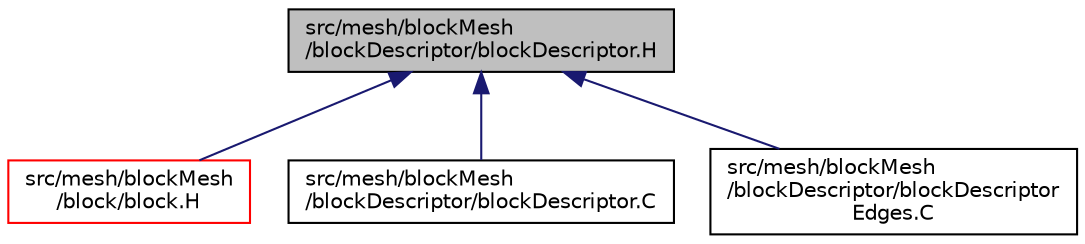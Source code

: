 digraph "src/mesh/blockMesh/blockDescriptor/blockDescriptor.H"
{
  bgcolor="transparent";
  edge [fontname="Helvetica",fontsize="10",labelfontname="Helvetica",labelfontsize="10"];
  node [fontname="Helvetica",fontsize="10",shape=record];
  Node175 [label="src/mesh/blockMesh\l/blockDescriptor/blockDescriptor.H",height=0.2,width=0.4,color="black", fillcolor="grey75", style="filled", fontcolor="black"];
  Node175 -> Node176 [dir="back",color="midnightblue",fontsize="10",style="solid",fontname="Helvetica"];
  Node176 [label="src/mesh/blockMesh\l/block/block.H",height=0.2,width=0.4,color="red",URL="$a07520.html"];
  Node175 -> Node187 [dir="back",color="midnightblue",fontsize="10",style="solid",fontname="Helvetica"];
  Node187 [label="src/mesh/blockMesh\l/blockDescriptor/blockDescriptor.C",height=0.2,width=0.4,color="black",URL="$a07532.html"];
  Node175 -> Node188 [dir="back",color="midnightblue",fontsize="10",style="solid",fontname="Helvetica"];
  Node188 [label="src/mesh/blockMesh\l/blockDescriptor/blockDescriptor\lEdges.C",height=0.2,width=0.4,color="black",URL="$a07538.html"];
}
